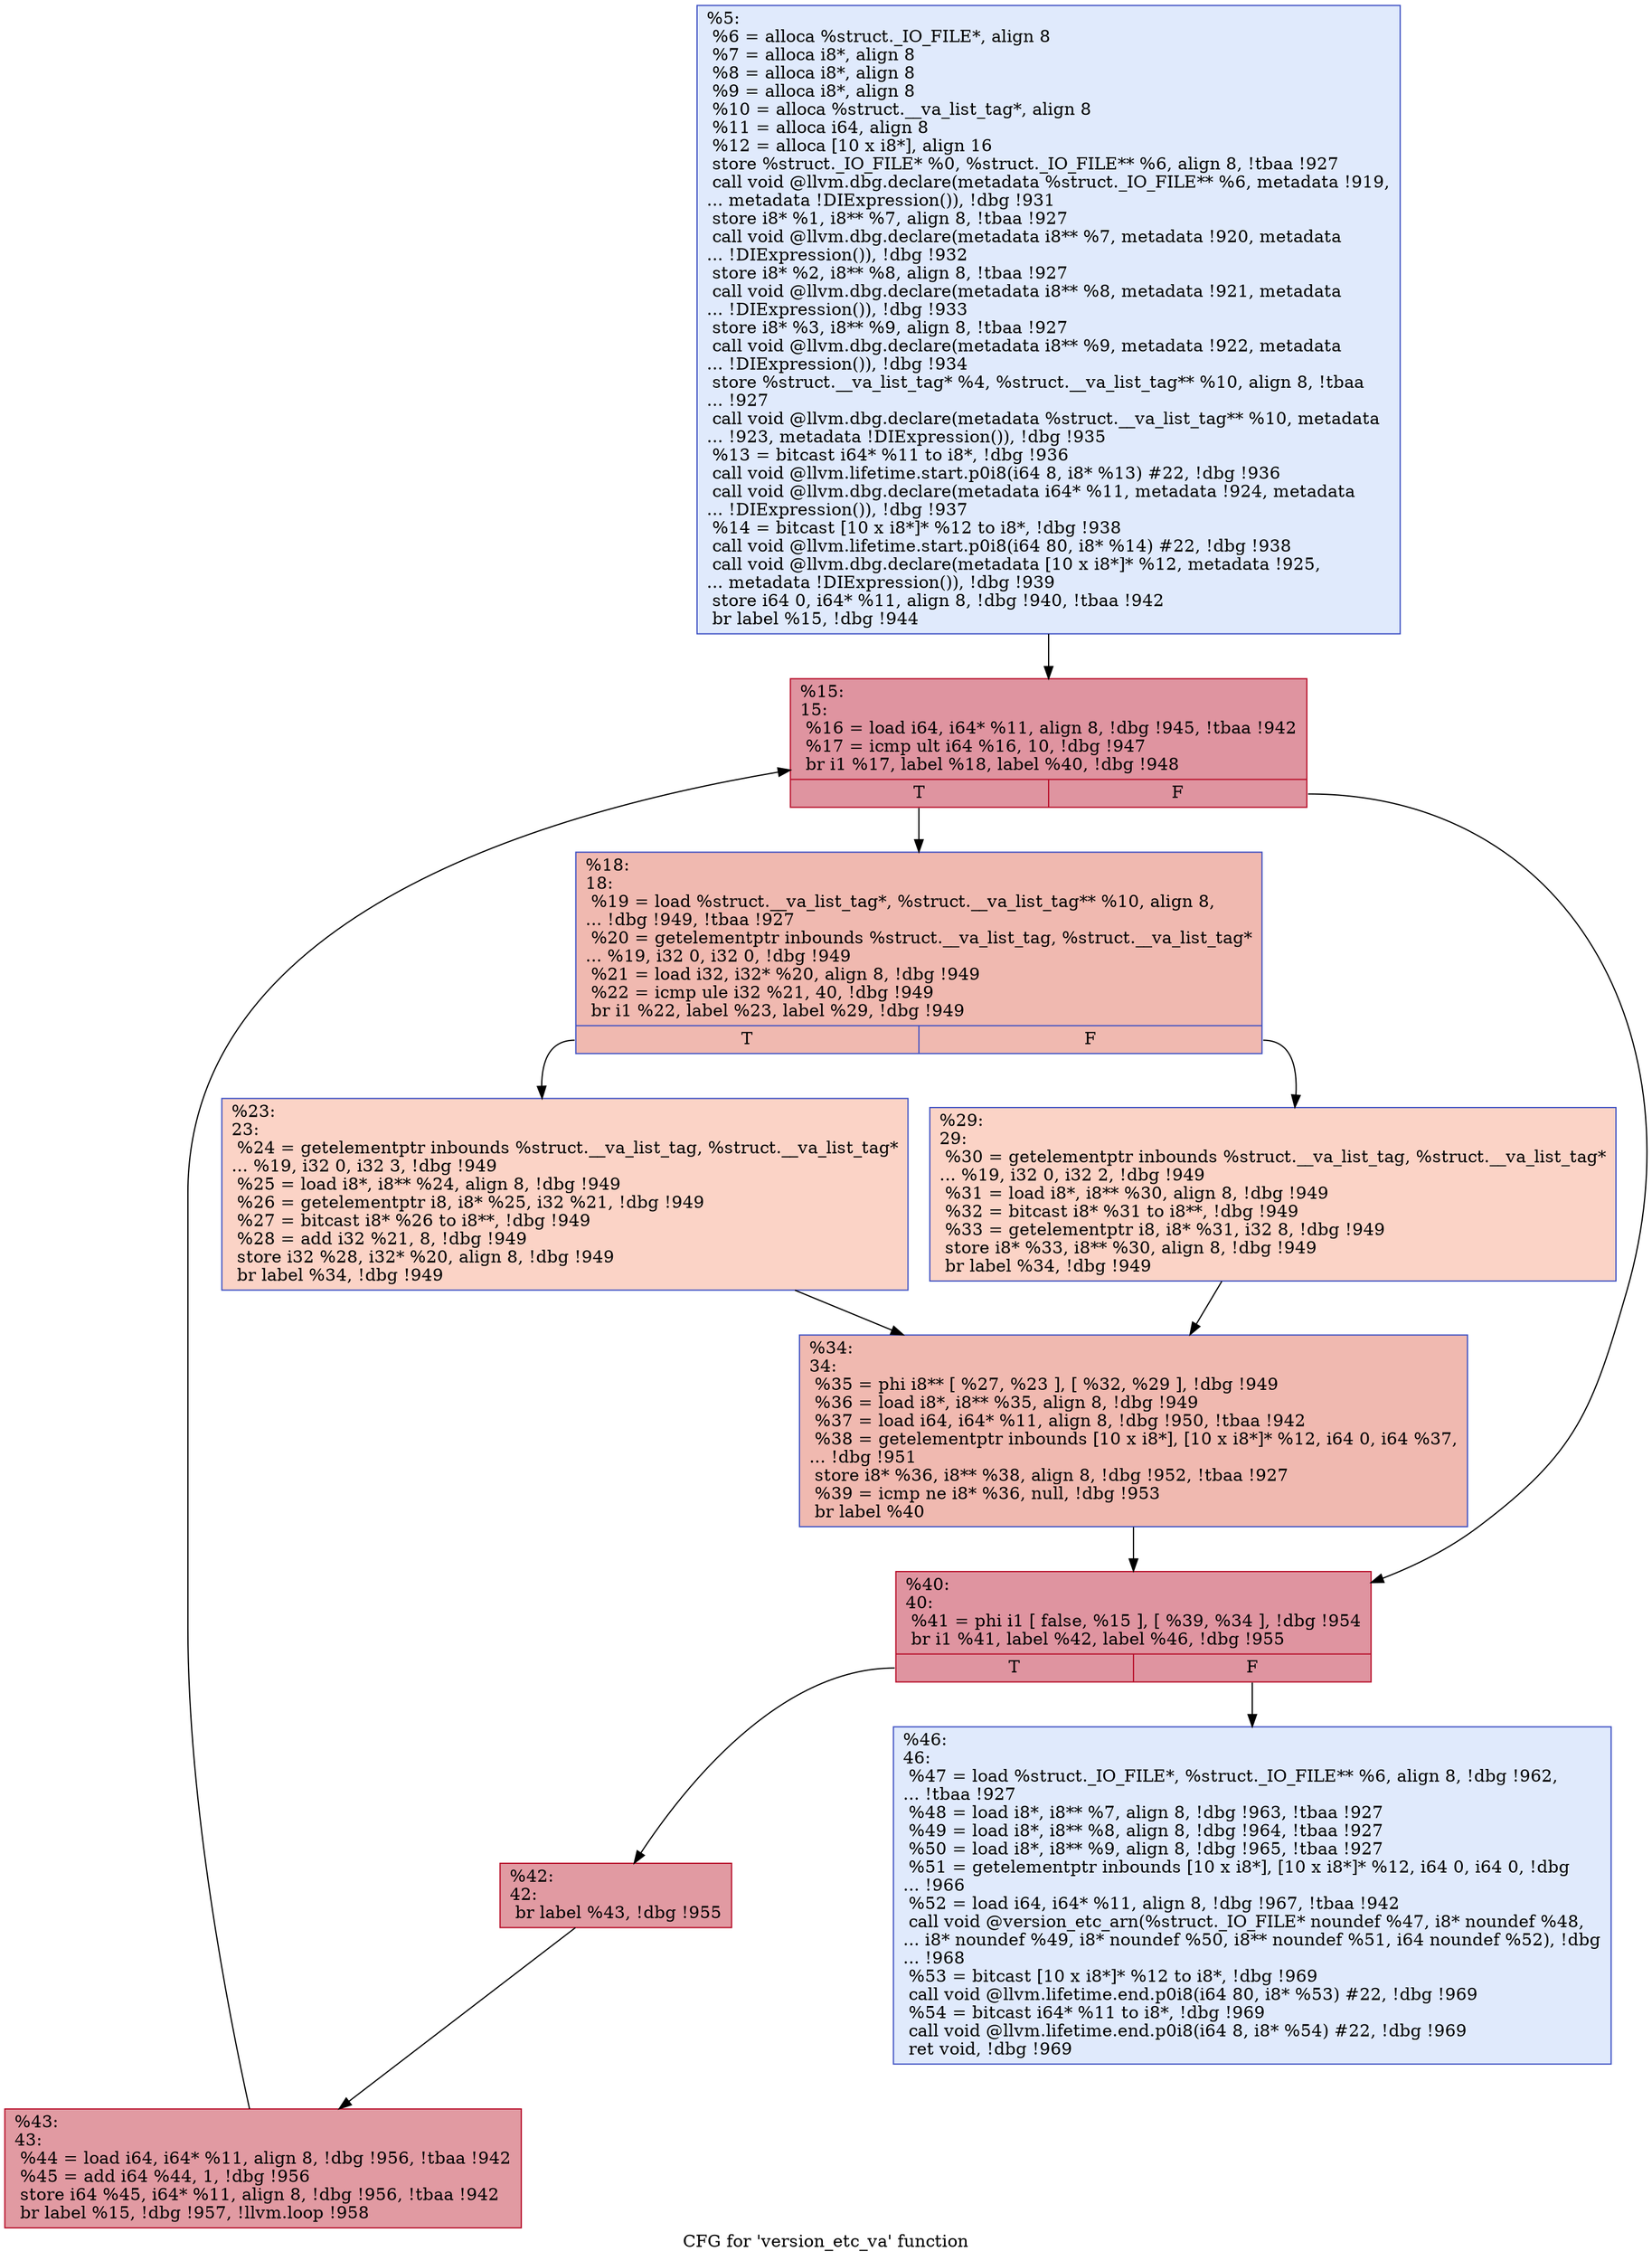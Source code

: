 digraph "CFG for 'version_etc_va' function" {
	label="CFG for 'version_etc_va' function";

	Node0x147e9a0 [shape=record,color="#3d50c3ff", style=filled, fillcolor="#b9d0f970",label="{%5:\l  %6 = alloca %struct._IO_FILE*, align 8\l  %7 = alloca i8*, align 8\l  %8 = alloca i8*, align 8\l  %9 = alloca i8*, align 8\l  %10 = alloca %struct.__va_list_tag*, align 8\l  %11 = alloca i64, align 8\l  %12 = alloca [10 x i8*], align 16\l  store %struct._IO_FILE* %0, %struct._IO_FILE** %6, align 8, !tbaa !927\l  call void @llvm.dbg.declare(metadata %struct._IO_FILE** %6, metadata !919,\l... metadata !DIExpression()), !dbg !931\l  store i8* %1, i8** %7, align 8, !tbaa !927\l  call void @llvm.dbg.declare(metadata i8** %7, metadata !920, metadata\l... !DIExpression()), !dbg !932\l  store i8* %2, i8** %8, align 8, !tbaa !927\l  call void @llvm.dbg.declare(metadata i8** %8, metadata !921, metadata\l... !DIExpression()), !dbg !933\l  store i8* %3, i8** %9, align 8, !tbaa !927\l  call void @llvm.dbg.declare(metadata i8** %9, metadata !922, metadata\l... !DIExpression()), !dbg !934\l  store %struct.__va_list_tag* %4, %struct.__va_list_tag** %10, align 8, !tbaa\l... !927\l  call void @llvm.dbg.declare(metadata %struct.__va_list_tag** %10, metadata\l... !923, metadata !DIExpression()), !dbg !935\l  %13 = bitcast i64* %11 to i8*, !dbg !936\l  call void @llvm.lifetime.start.p0i8(i64 8, i8* %13) #22, !dbg !936\l  call void @llvm.dbg.declare(metadata i64* %11, metadata !924, metadata\l... !DIExpression()), !dbg !937\l  %14 = bitcast [10 x i8*]* %12 to i8*, !dbg !938\l  call void @llvm.lifetime.start.p0i8(i64 80, i8* %14) #22, !dbg !938\l  call void @llvm.dbg.declare(metadata [10 x i8*]* %12, metadata !925,\l... metadata !DIExpression()), !dbg !939\l  store i64 0, i64* %11, align 8, !dbg !940, !tbaa !942\l  br label %15, !dbg !944\l}"];
	Node0x147e9a0 -> Node0x147ea50;
	Node0x147ea50 [shape=record,color="#b70d28ff", style=filled, fillcolor="#b70d2870",label="{%15:\l15:                                               \l  %16 = load i64, i64* %11, align 8, !dbg !945, !tbaa !942\l  %17 = icmp ult i64 %16, 10, !dbg !947\l  br i1 %17, label %18, label %40, !dbg !948\l|{<s0>T|<s1>F}}"];
	Node0x147ea50:s0 -> Node0x147eaa0;
	Node0x147ea50:s1 -> Node0x147ebe0;
	Node0x147eaa0 [shape=record,color="#3d50c3ff", style=filled, fillcolor="#de614d70",label="{%18:\l18:                                               \l  %19 = load %struct.__va_list_tag*, %struct.__va_list_tag** %10, align 8,\l... !dbg !949, !tbaa !927\l  %20 = getelementptr inbounds %struct.__va_list_tag, %struct.__va_list_tag*\l... %19, i32 0, i32 0, !dbg !949\l  %21 = load i32, i32* %20, align 8, !dbg !949\l  %22 = icmp ule i32 %21, 40, !dbg !949\l  br i1 %22, label %23, label %29, !dbg !949\l|{<s0>T|<s1>F}}"];
	Node0x147eaa0:s0 -> Node0x147eaf0;
	Node0x147eaa0:s1 -> Node0x147eb40;
	Node0x147eaf0 [shape=record,color="#3d50c3ff", style=filled, fillcolor="#f59c7d70",label="{%23:\l23:                                               \l  %24 = getelementptr inbounds %struct.__va_list_tag, %struct.__va_list_tag*\l... %19, i32 0, i32 3, !dbg !949\l  %25 = load i8*, i8** %24, align 8, !dbg !949\l  %26 = getelementptr i8, i8* %25, i32 %21, !dbg !949\l  %27 = bitcast i8* %26 to i8**, !dbg !949\l  %28 = add i32 %21, 8, !dbg !949\l  store i32 %28, i32* %20, align 8, !dbg !949\l  br label %34, !dbg !949\l}"];
	Node0x147eaf0 -> Node0x147eb90;
	Node0x147eb40 [shape=record,color="#3d50c3ff", style=filled, fillcolor="#f59c7d70",label="{%29:\l29:                                               \l  %30 = getelementptr inbounds %struct.__va_list_tag, %struct.__va_list_tag*\l... %19, i32 0, i32 2, !dbg !949\l  %31 = load i8*, i8** %30, align 8, !dbg !949\l  %32 = bitcast i8* %31 to i8**, !dbg !949\l  %33 = getelementptr i8, i8* %31, i32 8, !dbg !949\l  store i8* %33, i8** %30, align 8, !dbg !949\l  br label %34, !dbg !949\l}"];
	Node0x147eb40 -> Node0x147eb90;
	Node0x147eb90 [shape=record,color="#3d50c3ff", style=filled, fillcolor="#de614d70",label="{%34:\l34:                                               \l  %35 = phi i8** [ %27, %23 ], [ %32, %29 ], !dbg !949\l  %36 = load i8*, i8** %35, align 8, !dbg !949\l  %37 = load i64, i64* %11, align 8, !dbg !950, !tbaa !942\l  %38 = getelementptr inbounds [10 x i8*], [10 x i8*]* %12, i64 0, i64 %37,\l... !dbg !951\l  store i8* %36, i8** %38, align 8, !dbg !952, !tbaa !927\l  %39 = icmp ne i8* %36, null, !dbg !953\l  br label %40\l}"];
	Node0x147eb90 -> Node0x147ebe0;
	Node0x147ebe0 [shape=record,color="#b70d28ff", style=filled, fillcolor="#b70d2870",label="{%40:\l40:                                               \l  %41 = phi i1 [ false, %15 ], [ %39, %34 ], !dbg !954\l  br i1 %41, label %42, label %46, !dbg !955\l|{<s0>T|<s1>F}}"];
	Node0x147ebe0:s0 -> Node0x147ec30;
	Node0x147ebe0:s1 -> Node0x147ecd0;
	Node0x147ec30 [shape=record,color="#b70d28ff", style=filled, fillcolor="#bb1b2c70",label="{%42:\l42:                                               \l  br label %43, !dbg !955\l}"];
	Node0x147ec30 -> Node0x147ec80;
	Node0x147ec80 [shape=record,color="#b70d28ff", style=filled, fillcolor="#bb1b2c70",label="{%43:\l43:                                               \l  %44 = load i64, i64* %11, align 8, !dbg !956, !tbaa !942\l  %45 = add i64 %44, 1, !dbg !956\l  store i64 %45, i64* %11, align 8, !dbg !956, !tbaa !942\l  br label %15, !dbg !957, !llvm.loop !958\l}"];
	Node0x147ec80 -> Node0x147ea50;
	Node0x147ecd0 [shape=record,color="#3d50c3ff", style=filled, fillcolor="#b9d0f970",label="{%46:\l46:                                               \l  %47 = load %struct._IO_FILE*, %struct._IO_FILE** %6, align 8, !dbg !962,\l... !tbaa !927\l  %48 = load i8*, i8** %7, align 8, !dbg !963, !tbaa !927\l  %49 = load i8*, i8** %8, align 8, !dbg !964, !tbaa !927\l  %50 = load i8*, i8** %9, align 8, !dbg !965, !tbaa !927\l  %51 = getelementptr inbounds [10 x i8*], [10 x i8*]* %12, i64 0, i64 0, !dbg\l... !966\l  %52 = load i64, i64* %11, align 8, !dbg !967, !tbaa !942\l  call void @version_etc_arn(%struct._IO_FILE* noundef %47, i8* noundef %48,\l... i8* noundef %49, i8* noundef %50, i8** noundef %51, i64 noundef %52), !dbg\l... !968\l  %53 = bitcast [10 x i8*]* %12 to i8*, !dbg !969\l  call void @llvm.lifetime.end.p0i8(i64 80, i8* %53) #22, !dbg !969\l  %54 = bitcast i64* %11 to i8*, !dbg !969\l  call void @llvm.lifetime.end.p0i8(i64 8, i8* %54) #22, !dbg !969\l  ret void, !dbg !969\l}"];
}
